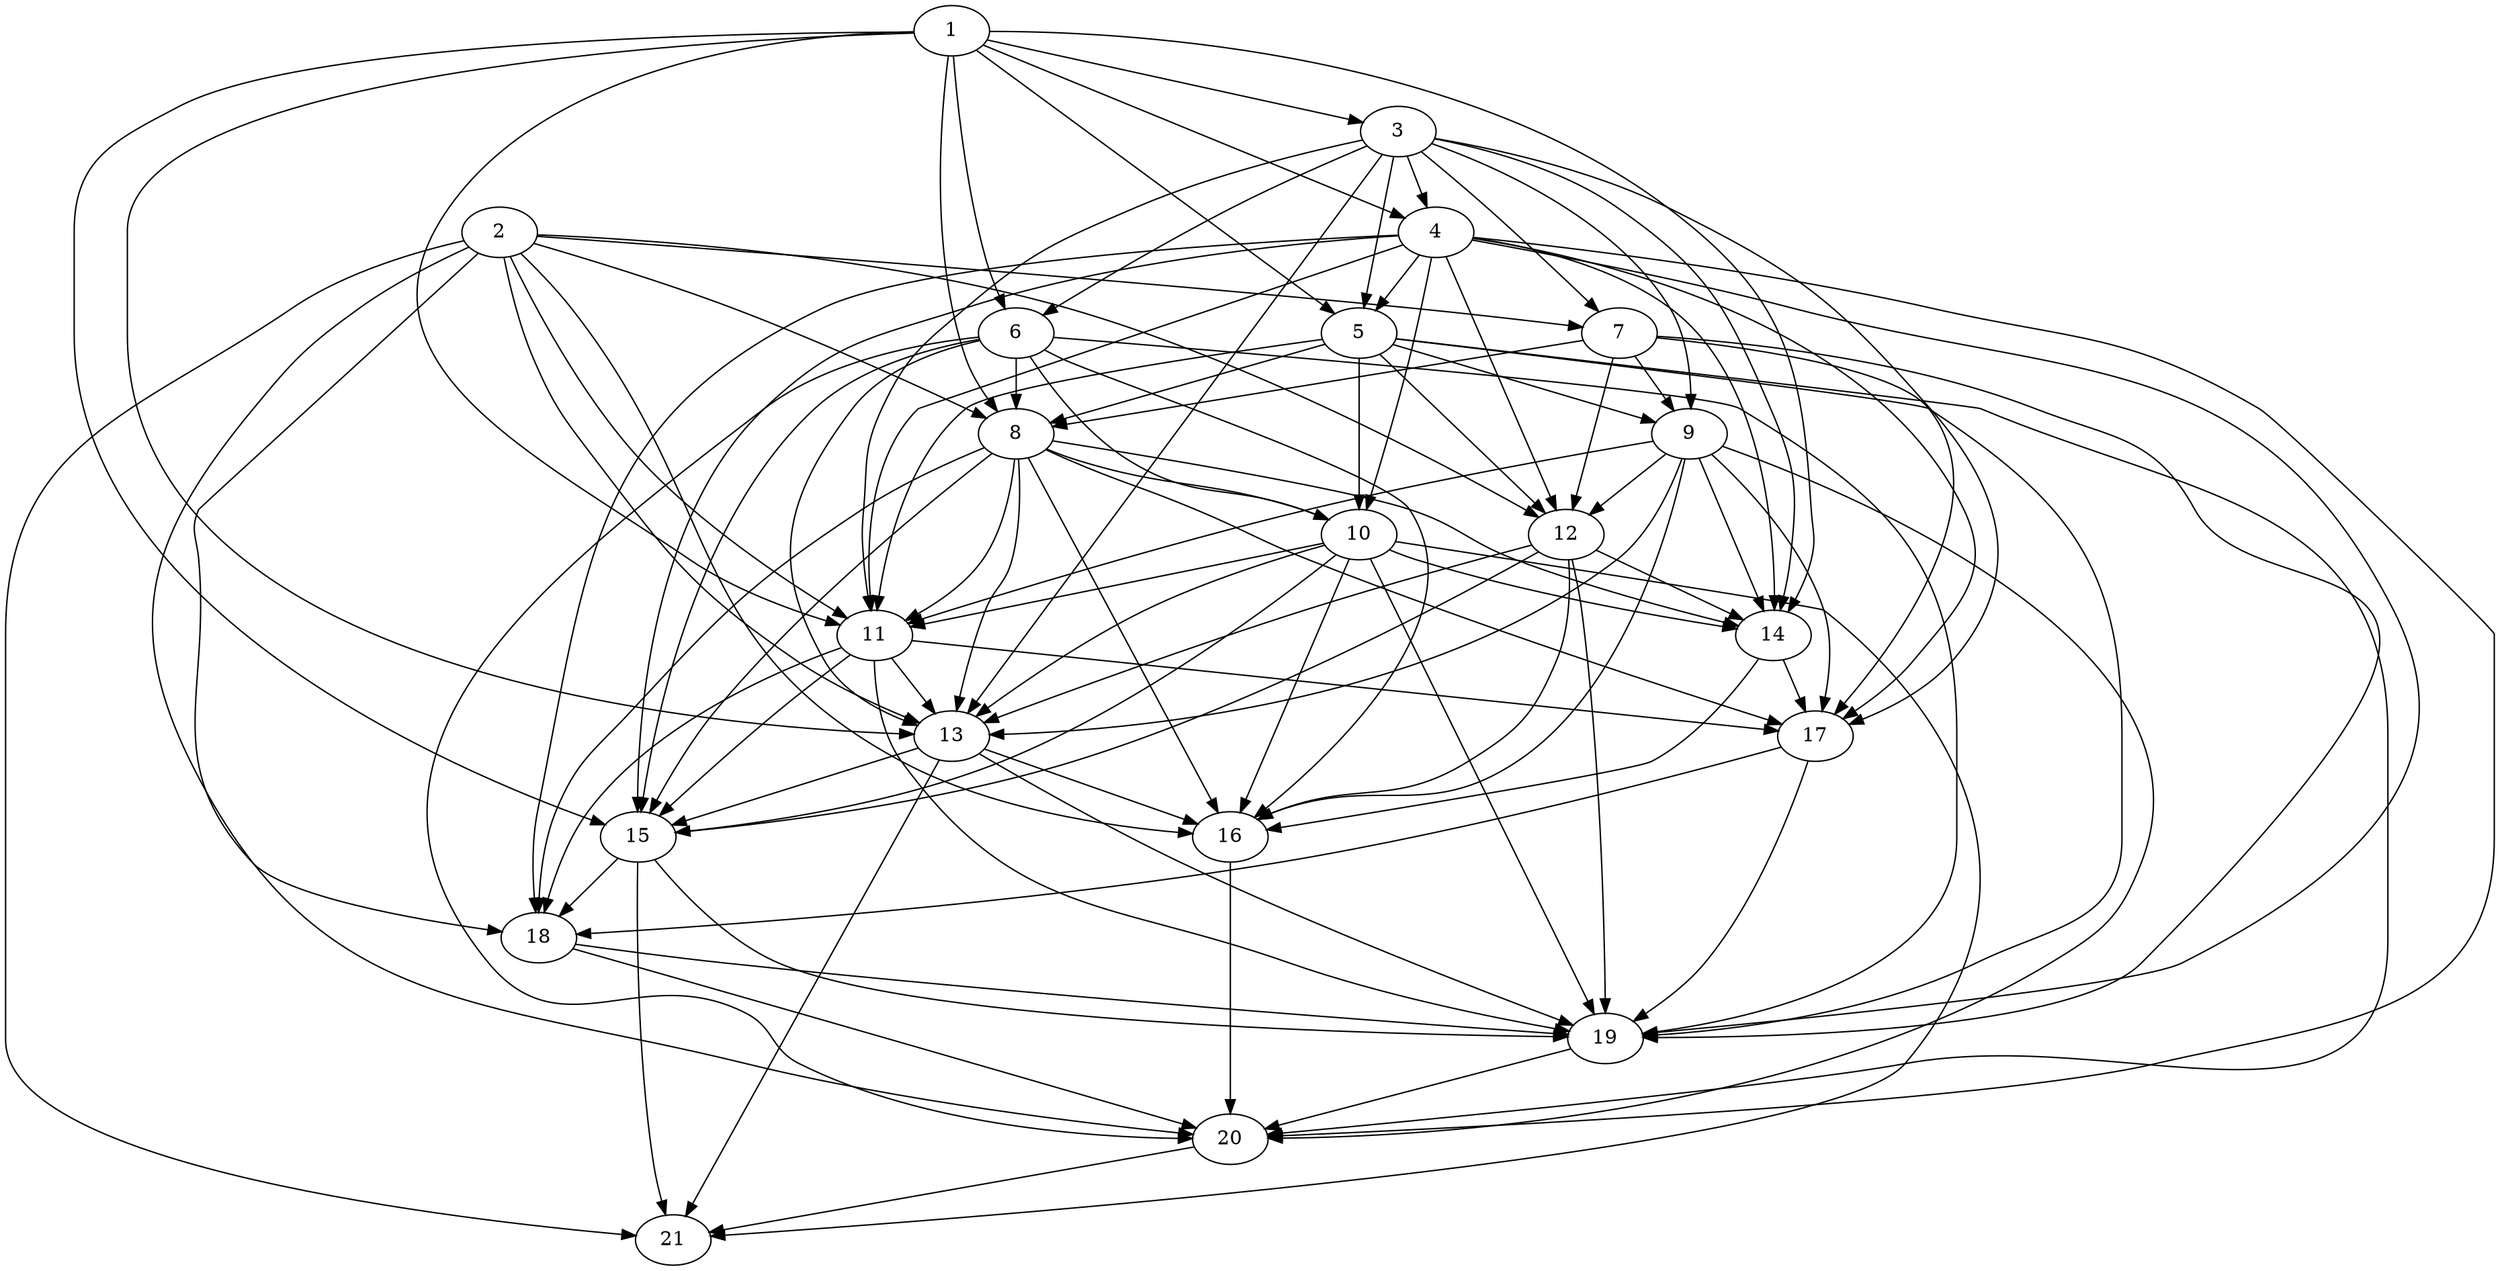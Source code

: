 digraph "Random_Nodes_21_Density_4.95_CCR_1.00_WeightType_Random" {
	1	 [Processor=0,Start=0,Weight=45];
	3	 [Processor=0,Start=45,Weight=27];
	1 -> 3	 [Weight=5];
	4	 [Processor=1,Start=75,Weight=14];
	1 -> 4	 [Weight=7];
	5	 [Processor=0,Start=108,Weight=23];
	1 -> 5	 [Weight=3];
	6	 [Processor=0,Start=72,Weight=36];
	1 -> 6	 [Weight=9];
	8	 [Processor=0,Start=136,Weight=14];
	1 -> 8	 [Weight=10];
	11	 [Processor=0,Start=182,Weight=18];
	1 -> 11	 [Weight=10];
	13	 [Processor=0,Start=203,Weight=27];
	1 -> 13	 [Weight=3];
	14	 [Processor=1,Start=198,Weight=45];
	1 -> 14	 [Weight=9];
	15	 [Processor=0,Start=230,Weight=32];
	1 -> 15	 [Weight=8];
	2	 [Processor=1,Start=0,Weight=36];
	7	 [Processor=1,Start=89,Weight=41];
	2 -> 7	 [Weight=6];
	2 -> 8	 [Weight=8];
	2 -> 11	 [Weight=10];
	12	 [Processor=1,Start=166,Weight=32];
	2 -> 12	 [Weight=3];
	2 -> 13	 [Weight=9];
	16	 [Processor=0,Start=262,Weight=45];
	2 -> 16	 [Weight=5];
	18	 [Processor=1,Start=279,Weight=23];
	2 -> 18	 [Weight=5];
	20	 [Processor=1,Start=320,Weight=27];
	2 -> 20	 [Weight=2];
	21	 [Processor=1,Start=347,Weight=41];
	2 -> 21	 [Weight=10];
	3 -> 4	 [Weight=3];
	3 -> 5	 [Weight=5];
	3 -> 6	 [Weight=8];
	3 -> 7	 [Weight=2];
	9	 [Processor=1,Start=134,Weight=32];
	3 -> 9	 [Weight=4];
	3 -> 11	 [Weight=6];
	3 -> 13	 [Weight=9];
	3 -> 14	 [Weight=3];
	17	 [Processor=1,Start=243,Weight=36];
	3 -> 17	 [Weight=6];
	4 -> 5	 [Weight=7];
	10	 [Processor=0,Start=150,Weight=32];
	4 -> 10	 [Weight=8];
	4 -> 11	 [Weight=6];
	4 -> 12	 [Weight=10];
	4 -> 14	 [Weight=4];
	4 -> 15	 [Weight=7];
	4 -> 17	 [Weight=5];
	4 -> 18	 [Weight=6];
	19	 [Processor=1,Start=302,Weight=18];
	4 -> 19	 [Weight=10];
	4 -> 20	 [Weight=3];
	5 -> 8	 [Weight=4];
	5 -> 9	 [Weight=3];
	5 -> 10	 [Weight=5];
	5 -> 11	 [Weight=2];
	5 -> 12	 [Weight=6];
	5 -> 19	 [Weight=10];
	5 -> 20	 [Weight=9];
	6 -> 8	 [Weight=7];
	6 -> 10	 [Weight=4];
	6 -> 13	 [Weight=3];
	6 -> 15	 [Weight=8];
	6 -> 16	 [Weight=7];
	6 -> 19	 [Weight=4];
	6 -> 20	 [Weight=3];
	7 -> 8	 [Weight=6];
	7 -> 9	 [Weight=10];
	7 -> 12	 [Weight=9];
	7 -> 17	 [Weight=3];
	7 -> 19	 [Weight=7];
	8 -> 10	 [Weight=7];
	8 -> 11	 [Weight=10];
	8 -> 13	 [Weight=5];
	8 -> 14	 [Weight=8];
	8 -> 15	 [Weight=6];
	8 -> 16	 [Weight=7];
	8 -> 17	 [Weight=4];
	8 -> 18	 [Weight=10];
	9 -> 11	 [Weight=4];
	9 -> 12	 [Weight=9];
	9 -> 13	 [Weight=8];
	9 -> 14	 [Weight=7];
	9 -> 16	 [Weight=5];
	9 -> 17	 [Weight=9];
	9 -> 20	 [Weight=2];
	10 -> 11	 [Weight=10];
	10 -> 13	 [Weight=10];
	10 -> 14	 [Weight=3];
	10 -> 15	 [Weight=10];
	10 -> 16	 [Weight=2];
	10 -> 19	 [Weight=10];
	10 -> 21	 [Weight=5];
	11 -> 13	 [Weight=10];
	11 -> 15	 [Weight=5];
	11 -> 17	 [Weight=10];
	11 -> 18	 [Weight=4];
	11 -> 19	 [Weight=6];
	12 -> 13	 [Weight=5];
	12 -> 14	 [Weight=9];
	12 -> 15	 [Weight=4];
	12 -> 16	 [Weight=7];
	12 -> 19	 [Weight=9];
	13 -> 15	 [Weight=2];
	13 -> 16	 [Weight=2];
	13 -> 19	 [Weight=3];
	13 -> 21	 [Weight=8];
	14 -> 16	 [Weight=8];
	14 -> 17	 [Weight=7];
	15 -> 18	 [Weight=2];
	15 -> 19	 [Weight=2];
	15 -> 21	 [Weight=6];
	16 -> 20	 [Weight=8];
	17 -> 18	 [Weight=5];
	17 -> 19	 [Weight=5];
	18 -> 19	 [Weight=3];
	18 -> 20	 [Weight=4];
	19 -> 20	 [Weight=5];
	20 -> 21	 [Weight=10];
}
